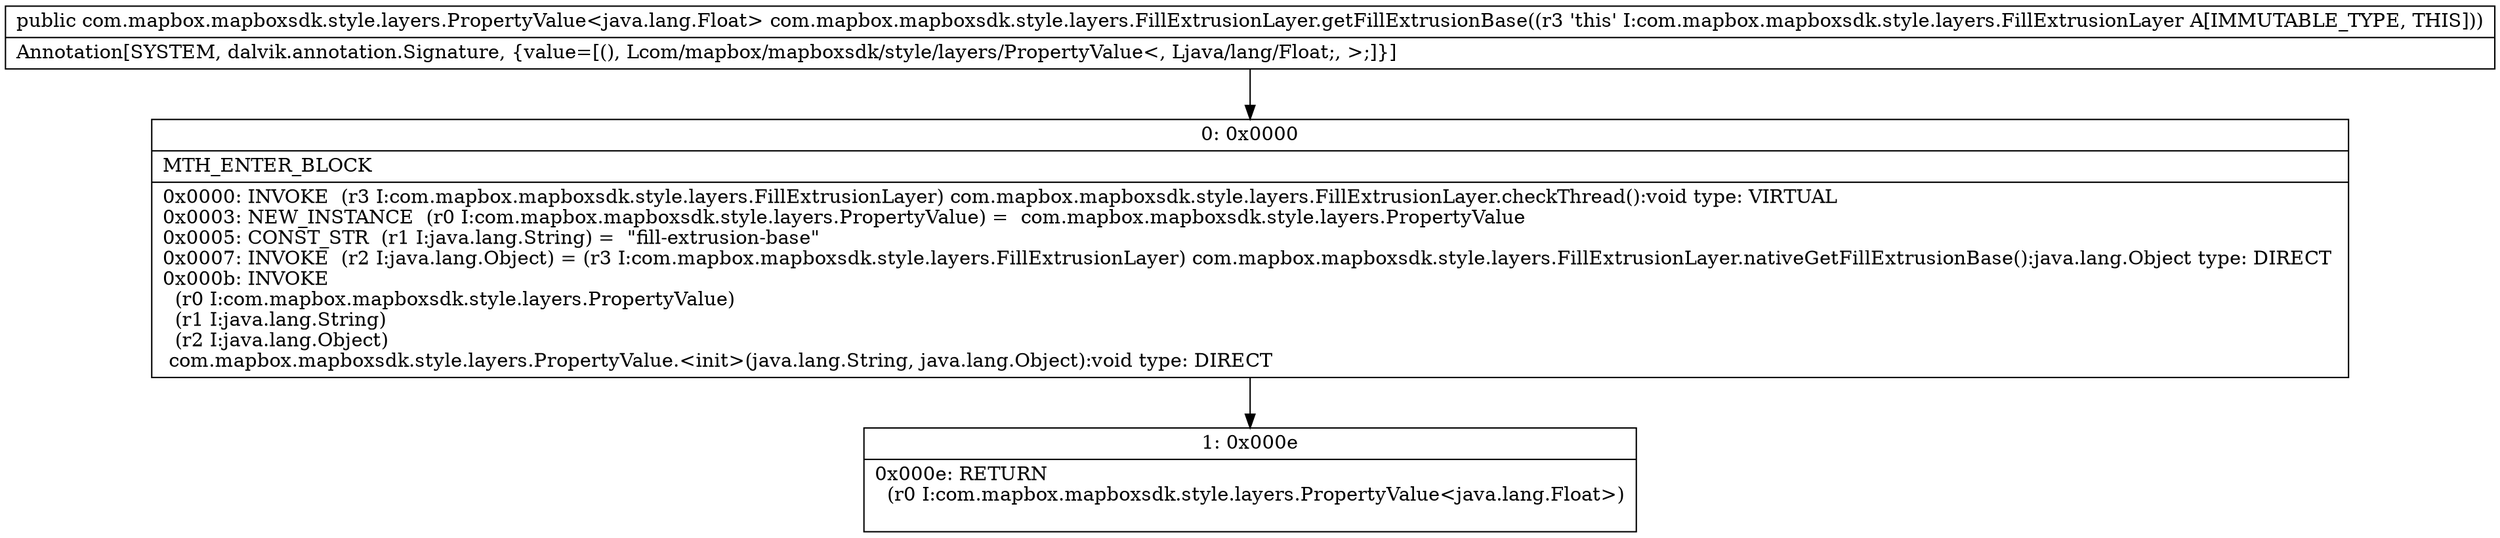 digraph "CFG forcom.mapbox.mapboxsdk.style.layers.FillExtrusionLayer.getFillExtrusionBase()Lcom\/mapbox\/mapboxsdk\/style\/layers\/PropertyValue;" {
Node_0 [shape=record,label="{0\:\ 0x0000|MTH_ENTER_BLOCK\l|0x0000: INVOKE  (r3 I:com.mapbox.mapboxsdk.style.layers.FillExtrusionLayer) com.mapbox.mapboxsdk.style.layers.FillExtrusionLayer.checkThread():void type: VIRTUAL \l0x0003: NEW_INSTANCE  (r0 I:com.mapbox.mapboxsdk.style.layers.PropertyValue) =  com.mapbox.mapboxsdk.style.layers.PropertyValue \l0x0005: CONST_STR  (r1 I:java.lang.String) =  \"fill\-extrusion\-base\" \l0x0007: INVOKE  (r2 I:java.lang.Object) = (r3 I:com.mapbox.mapboxsdk.style.layers.FillExtrusionLayer) com.mapbox.mapboxsdk.style.layers.FillExtrusionLayer.nativeGetFillExtrusionBase():java.lang.Object type: DIRECT \l0x000b: INVOKE  \l  (r0 I:com.mapbox.mapboxsdk.style.layers.PropertyValue)\l  (r1 I:java.lang.String)\l  (r2 I:java.lang.Object)\l com.mapbox.mapboxsdk.style.layers.PropertyValue.\<init\>(java.lang.String, java.lang.Object):void type: DIRECT \l}"];
Node_1 [shape=record,label="{1\:\ 0x000e|0x000e: RETURN  \l  (r0 I:com.mapbox.mapboxsdk.style.layers.PropertyValue\<java.lang.Float\>)\l \l}"];
MethodNode[shape=record,label="{public com.mapbox.mapboxsdk.style.layers.PropertyValue\<java.lang.Float\> com.mapbox.mapboxsdk.style.layers.FillExtrusionLayer.getFillExtrusionBase((r3 'this' I:com.mapbox.mapboxsdk.style.layers.FillExtrusionLayer A[IMMUTABLE_TYPE, THIS]))  | Annotation[SYSTEM, dalvik.annotation.Signature, \{value=[(), Lcom\/mapbox\/mapboxsdk\/style\/layers\/PropertyValue\<, Ljava\/lang\/Float;, \>;]\}]\l}"];
MethodNode -> Node_0;
Node_0 -> Node_1;
}

